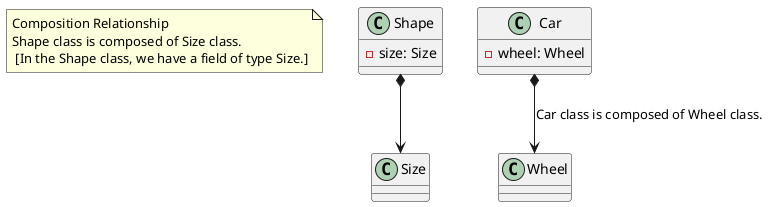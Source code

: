 
@startuml
note "Composition Relationship\nShape class is composed of Size class.\n [In the Shape class, we have a field of type Size.]" as N1
Shape *--> Size
class Shape {
    - size: Size
}

Car *--> Wheel : Car class is composed of Wheel class.
class Car {
    - wheel: Wheel
}
@enduml
